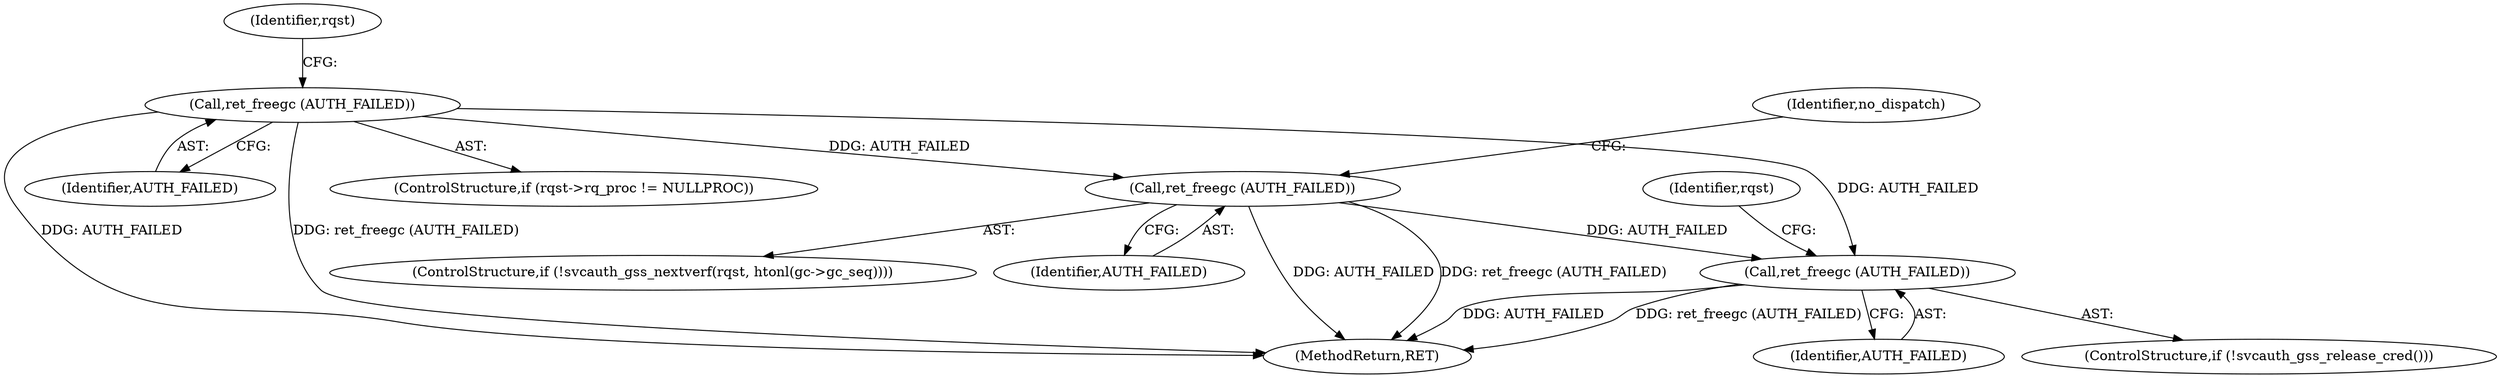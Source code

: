 digraph "0_krb5_5bb8a6b9c9eb8dd22bc9526751610aaa255ead9c@API" {
"1000543" [label="(Call,ret_freegc (AUTH_FAILED))"];
"1000561" [label="(Call,ret_freegc (AUTH_FAILED))"];
"1000583" [label="(Call,ret_freegc (AUTH_FAILED))"];
"1000562" [label="(Identifier,AUTH_FAILED)"];
"1000544" [label="(Identifier,AUTH_FAILED)"];
"1000580" [label="(ControlStructure,if (!svcauth_gss_release_cred()))"];
"1000548" [label="(Identifier,rqst)"];
"1000543" [label="(Call,ret_freegc (AUTH_FAILED))"];
"1000565" [label="(Identifier,no_dispatch)"];
"1000616" [label="(MethodReturn,RET)"];
"1000583" [label="(Call,ret_freegc (AUTH_FAILED))"];
"1000553" [label="(ControlStructure,if (!svcauth_gss_nextverf(rqst, htonl(gc->gc_seq))))"];
"1000537" [label="(ControlStructure,if (rqst->rq_proc != NULLPROC))"];
"1000588" [label="(Identifier,rqst)"];
"1000561" [label="(Call,ret_freegc (AUTH_FAILED))"];
"1000584" [label="(Identifier,AUTH_FAILED)"];
"1000543" -> "1000537"  [label="AST: "];
"1000543" -> "1000544"  [label="CFG: "];
"1000544" -> "1000543"  [label="AST: "];
"1000548" -> "1000543"  [label="CFG: "];
"1000543" -> "1000616"  [label="DDG: ret_freegc (AUTH_FAILED)"];
"1000543" -> "1000616"  [label="DDG: AUTH_FAILED"];
"1000543" -> "1000561"  [label="DDG: AUTH_FAILED"];
"1000543" -> "1000583"  [label="DDG: AUTH_FAILED"];
"1000561" -> "1000553"  [label="AST: "];
"1000561" -> "1000562"  [label="CFG: "];
"1000562" -> "1000561"  [label="AST: "];
"1000565" -> "1000561"  [label="CFG: "];
"1000561" -> "1000616"  [label="DDG: AUTH_FAILED"];
"1000561" -> "1000616"  [label="DDG: ret_freegc (AUTH_FAILED)"];
"1000561" -> "1000583"  [label="DDG: AUTH_FAILED"];
"1000583" -> "1000580"  [label="AST: "];
"1000583" -> "1000584"  [label="CFG: "];
"1000584" -> "1000583"  [label="AST: "];
"1000588" -> "1000583"  [label="CFG: "];
"1000583" -> "1000616"  [label="DDG: ret_freegc (AUTH_FAILED)"];
"1000583" -> "1000616"  [label="DDG: AUTH_FAILED"];
}
